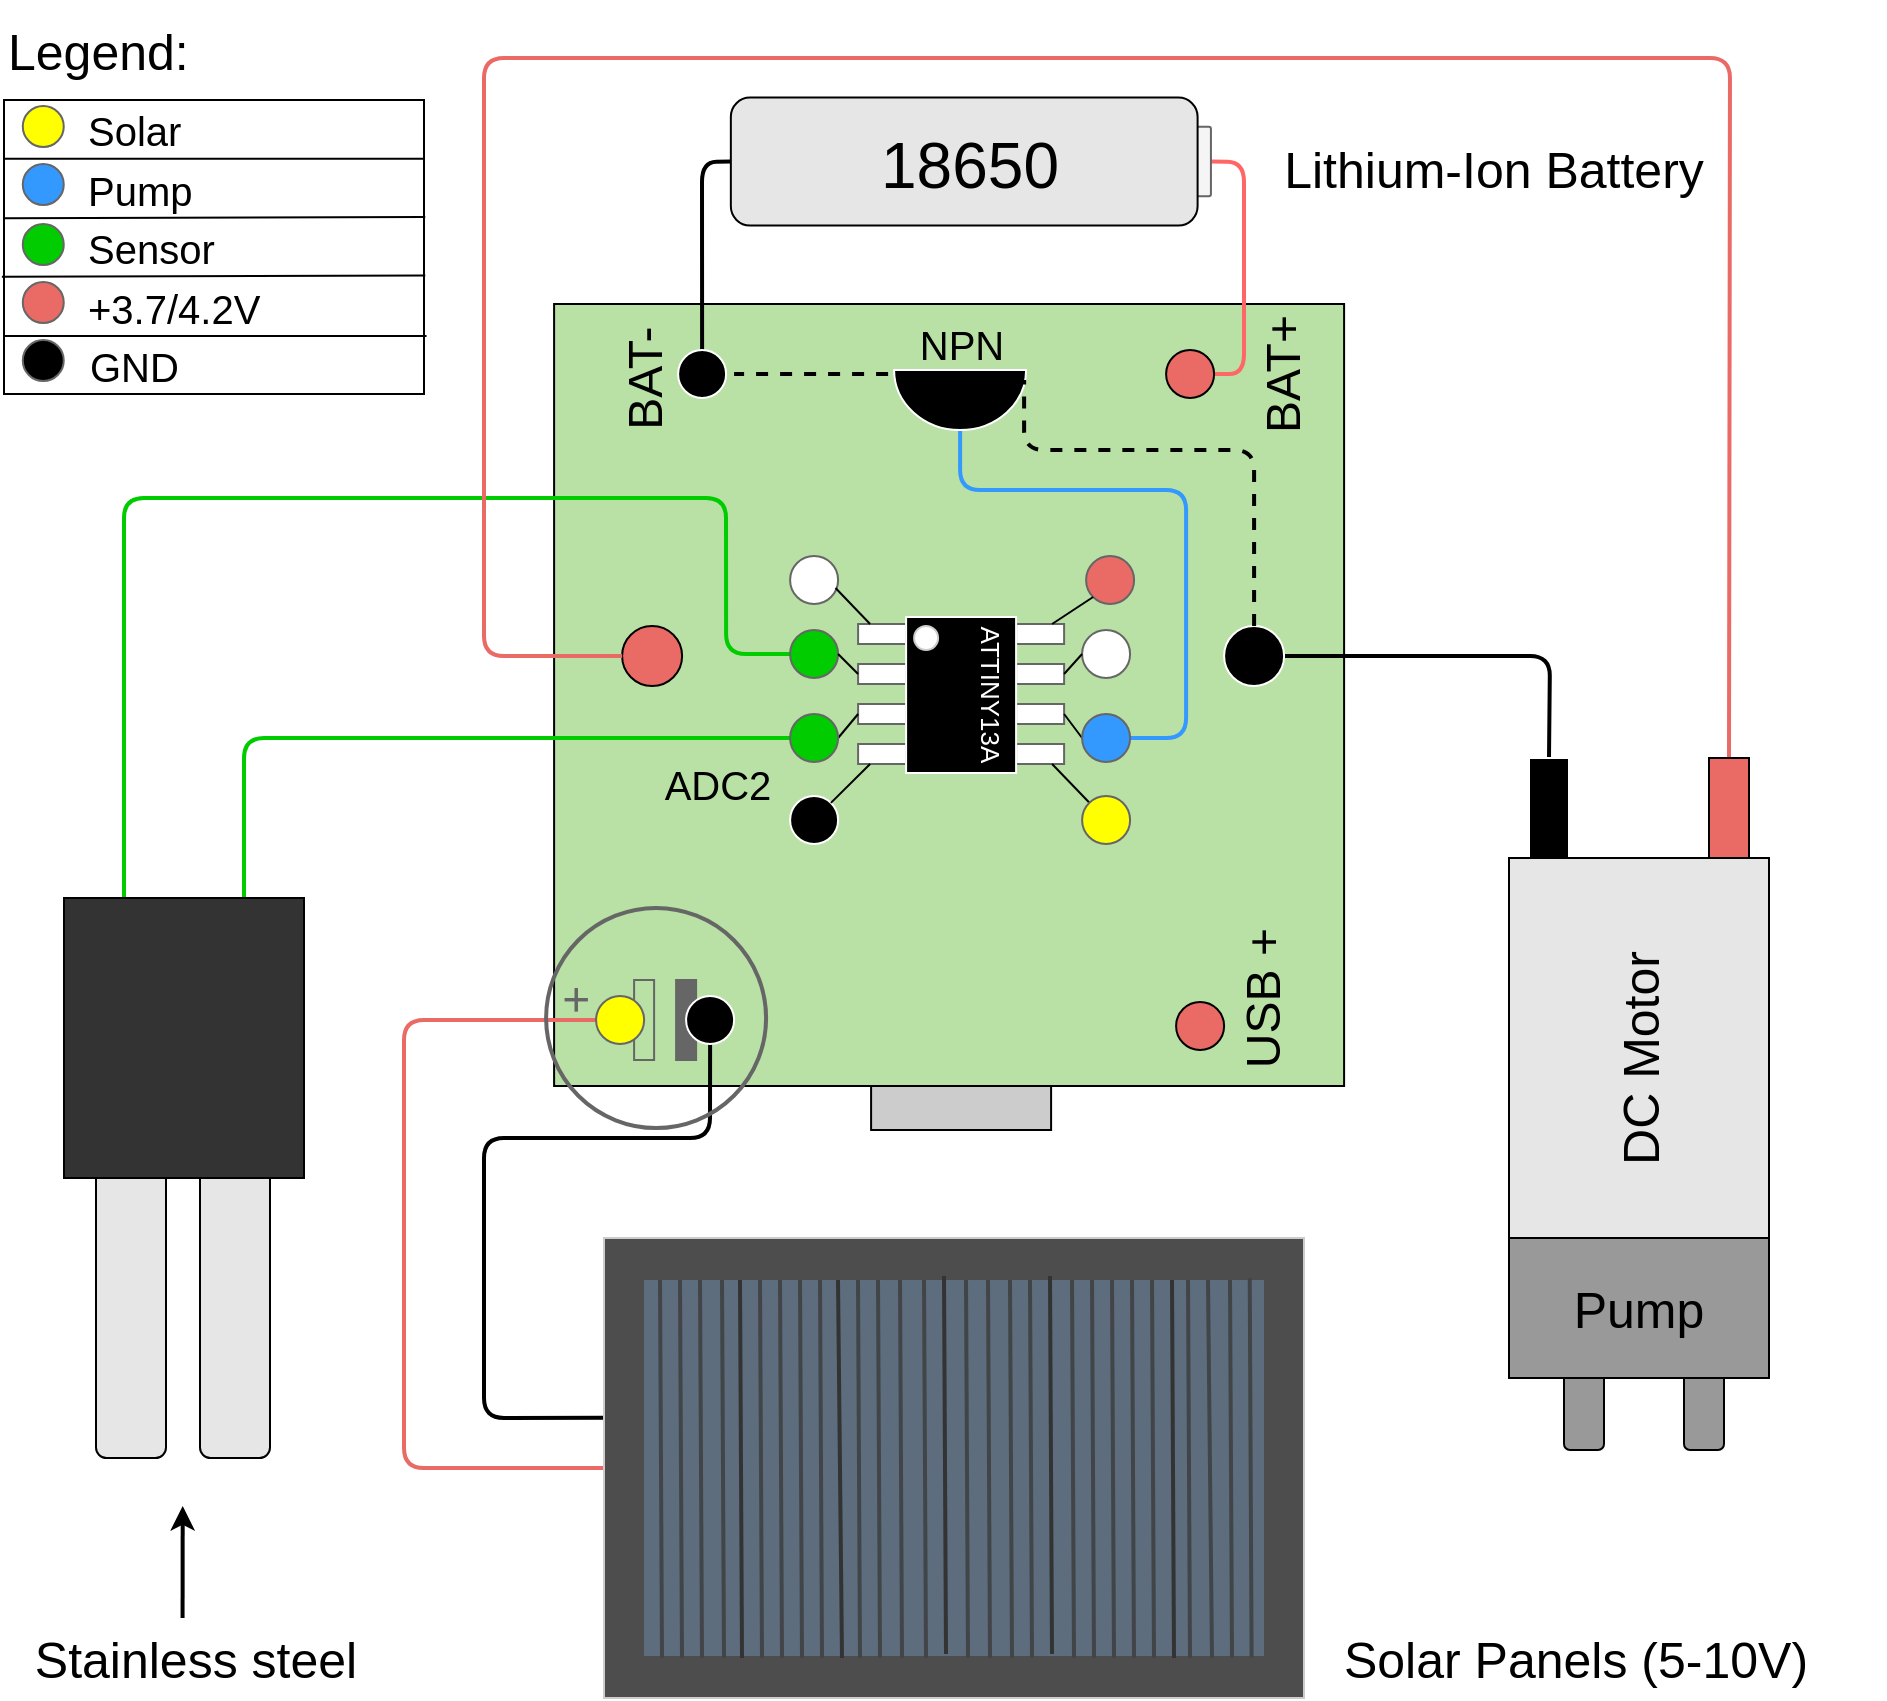 <mxfile version="12.7.2" type="device"><diagram id="zCEWB7b4NJinHuvF5BAw" name="Page-1"><mxGraphModel dx="1049" dy="1745" grid="1" gridSize="10" guides="1" tooltips="1" connect="1" arrows="1" fold="1" page="1" pageScale="1" pageWidth="850" pageHeight="1100" math="0" shadow="0"><root><mxCell id="0"/><mxCell id="1" parent="0"/><mxCell id="7B2qHOTjvPKVA-TdlkMr-6" value="" style="rounded=1;whiteSpace=wrap;html=1;fillColor=#999999;fontColor=#000000;" vertex="1" parent="1"><mxGeometry x="940" y="-264" width="20" height="60" as="geometry"/></mxCell><mxCell id="7B2qHOTjvPKVA-TdlkMr-1" value="" style="rounded=1;whiteSpace=wrap;html=1;fillColor=#999999;fontColor=#000000;" vertex="1" parent="1"><mxGeometry x="880" y="-264" width="20" height="60" as="geometry"/></mxCell><mxCell id="19fyYHvIJIIgV2laiHoI-37" value="" style="rounded=0;whiteSpace=wrap;html=1;strokeColor=#000000;fillColor=#CCCCCC;fontSize=18;fontColor=#333333;" parent="1" vertex="1"><mxGeometry x="533.55" y="-398" width="90" height="34" as="geometry"/></mxCell><mxCell id="AmXAifBhxgyBo0bQZT-O-100" value="" style="rounded=0;whiteSpace=wrap;html=1;strokeColor=#000000;fillColor=#B9E0A5;fontSize=18;" parent="1" vertex="1"><mxGeometry x="375.05" y="-777" width="395" height="391" as="geometry"/></mxCell><mxCell id="gcS1wvI5D69w4QRY0cSr-11" value="" style="endArrow=none;html=1;strokeColor=#3399FF;strokeWidth=2;fontSize=25;exitX=1;exitY=0.5;exitDx=0;exitDy=0;entryX=0.5;entryY=1;entryDx=0;entryDy=0;entryPerimeter=0;" parent="1" source="AmXAifBhxgyBo0bQZT-O-129" target="gcS1wvI5D69w4QRY0cSr-8" edge="1"><mxGeometry width="50" height="50" relative="1" as="geometry"><mxPoint x="831.05" y="-484" as="sourcePoint"/><mxPoint x="881.05" y="-534" as="targetPoint"/><Array as="points"><mxPoint x="691.05" y="-560"/><mxPoint x="691.05" y="-684"/><mxPoint x="578.05" y="-684"/></Array></mxGeometry></mxCell><mxCell id="19fyYHvIJIIgV2laiHoI-29" value="" style="endArrow=none;html=1;strokeColor=#00CC00;strokeWidth=2;exitX=0;exitY=0.5;exitDx=0;exitDy=0;entryX=0.25;entryY=0;entryDx=0;entryDy=0;" parent="1" source="AmXAifBhxgyBo0bQZT-O-121" target="gcS1wvI5D69w4QRY0cSr-23" edge="1"><mxGeometry width="50" height="50" relative="1" as="geometry"><mxPoint x="691.05" y="-744" as="sourcePoint"/><mxPoint x="231.05" y="-154" as="targetPoint"/><Array as="points"><mxPoint x="461.05" y="-602"/><mxPoint x="461" y="-680"/><mxPoint x="160" y="-680"/></Array></mxGeometry></mxCell><mxCell id="19fyYHvIJIIgV2laiHoI-30" value="" style="endArrow=classic;html=1;strokeColor=#000000;strokeWidth=2;fontSize=17;" parent="1" edge="1"><mxGeometry width="50" height="50" relative="1" as="geometry"><mxPoint x="189.29" y="-120" as="sourcePoint"/><mxPoint x="189.34" y="-176" as="targetPoint"/></mxGeometry></mxCell><mxCell id="19fyYHvIJIIgV2laiHoI-46" value="" style="endArrow=none;html=1;strokeColor=#FF6666;strokeWidth=2;fontSize=24;exitX=0.5;exitY=1;exitDx=0;exitDy=0;" parent="1" source="AmXAifBhxgyBo0bQZT-O-139" edge="1"><mxGeometry width="50" height="50" relative="1" as="geometry"><mxPoint x="791.05" y="-704" as="sourcePoint"/><mxPoint x="693.05" y="-417" as="targetPoint"/><Array as="points"/></mxGeometry></mxCell><mxCell id="19fyYHvIJIIgV2laiHoI-53" value="" style="endArrow=none;html=1;strokeColor=#FF6666;strokeWidth=2;fontSize=24;entryX=1;entryY=0.5;entryDx=0;entryDy=0;exitX=1;exitY=0.5;exitDx=0;exitDy=0;" parent="1" source="AmXAifBhxgyBo0bQZT-O-142" target="19fyYHvIJIIgV2laiHoI-33" edge="1"><mxGeometry width="50" height="50" relative="1" as="geometry"><mxPoint x="698.05" y="-717" as="sourcePoint"/><mxPoint x="236.05" y="-887" as="targetPoint"/><Array as="points"><mxPoint x="720" y="-742"/><mxPoint x="720" y="-848"/></Array></mxGeometry></mxCell><mxCell id="19fyYHvIJIIgV2laiHoI-67" value="" style="endArrow=none;html=1;strokeColor=#000000;strokeWidth=2;fontSize=24;entryX=0;entryY=0.5;entryDx=0;entryDy=0;exitX=0.5;exitY=0;exitDx=0;exitDy=0;" parent="1" source="AmXAifBhxgyBo0bQZT-O-141" target="19fyYHvIJIIgV2laiHoI-32" edge="1"><mxGeometry width="50" height="50" relative="1" as="geometry"><mxPoint x="458.05" y="-716" as="sourcePoint"/><mxPoint x="1190.05" y="-717" as="targetPoint"/><Array as="points"><mxPoint x="449" y="-848"/></Array></mxGeometry></mxCell><mxCell id="19fyYHvIJIIgV2laiHoI-82" value="" style="endArrow=none;html=1;strokeColor=#000000;strokeWidth=2;fontSize=32;fontColor=#FFFFFF;entryX=0.5;entryY=0;entryDx=0;entryDy=0;" parent="1" source="AmXAifBhxgyBo0bQZT-O-101" target="19fyYHvIJIIgV2laiHoI-75" edge="1"><mxGeometry width="50" height="50" relative="1" as="geometry"><mxPoint x="723.05" y="-601" as="sourcePoint"/><mxPoint x="661.05" y="-304" as="targetPoint"/><Array as="points"><mxPoint x="873" y="-601"/></Array></mxGeometry></mxCell><mxCell id="19fyYHvIJIIgV2laiHoI-31" value="Stainless steel" style="text;html=1;strokeColor=none;fillColor=none;align=center;verticalAlign=middle;whiteSpace=wrap;rounded=0;fontSize=25;rotation=0;" parent="1" vertex="1"><mxGeometry x="108.05" y="-120" width="176" height="40" as="geometry"/></mxCell><mxCell id="AmXAifBhxgyBo0bQZT-O-6" value="" style="endArrow=none;html=1;strokeColor=#EA6B66;strokeWidth=2;entryX=0.5;entryY=1;entryDx=0;entryDy=0;exitX=0.5;exitY=1;exitDx=0;exitDy=0;" parent="1" source="AmXAifBhxgyBo0bQZT-O-3" target="AmXAifBhxgyBo0bQZT-O-136" edge="1"><mxGeometry width="50" height="50" relative="1" as="geometry"><mxPoint x="336.05" y="-973.33" as="sourcePoint"/><mxPoint x="356.05" y="-487.33" as="targetPoint"/><Array as="points"><mxPoint x="300" y="-195"/><mxPoint x="300" y="-419"/></Array></mxGeometry></mxCell><mxCell id="AmXAifBhxgyBo0bQZT-O-45" value="Lithium-Ion Battery" style="text;html=1;strokeColor=none;fillColor=none;align=center;verticalAlign=middle;whiteSpace=wrap;rounded=0;rotation=0;fontSize=25;" parent="1" vertex="1"><mxGeometry x="650" y="-870" width="390" height="50" as="geometry"/></mxCell><mxCell id="AmXAifBhxgyBo0bQZT-O-93" value="Solar Panels (5-10V)" style="text;html=1;strokeColor=none;fillColor=none;align=center;verticalAlign=middle;whiteSpace=wrap;rounded=0;rotation=0;fontSize=25;" parent="1" vertex="1"><mxGeometry x="750.05" y="-120" width="272.16" height="40" as="geometry"/></mxCell><mxCell id="AmXAifBhxgyBo0bQZT-O-106" value="" style="rounded=0;whiteSpace=wrap;html=1;strokeColor=#666666;strokeWidth=1;fillColor=#ffffff;fontSize=13;fontColor=#FFFFFF;" parent="1" vertex="1"><mxGeometry x="527.05" y="-617" width="24" height="10" as="geometry"/></mxCell><mxCell id="AmXAifBhxgyBo0bQZT-O-107" value="" style="rounded=0;whiteSpace=wrap;html=1;strokeColor=#666666;strokeWidth=1;fillColor=#ffffff;fontSize=13;fontColor=#FFFFFF;" parent="1" vertex="1"><mxGeometry x="606.05" y="-597" width="24" height="10" as="geometry"/></mxCell><mxCell id="AmXAifBhxgyBo0bQZT-O-108" value="" style="rounded=0;whiteSpace=wrap;html=1;strokeColor=#666666;strokeWidth=1;fillColor=#ffffff;fontSize=13;fontColor=#FFFFFF;" parent="1" vertex="1"><mxGeometry x="606.05" y="-577" width="24" height="10" as="geometry"/></mxCell><mxCell id="AmXAifBhxgyBo0bQZT-O-109" value="" style="rounded=0;whiteSpace=wrap;html=1;strokeColor=#666666;strokeWidth=1;fillColor=#ffffff;fontSize=13;fontColor=#FFFFFF;" parent="1" vertex="1"><mxGeometry x="606.05" y="-557" width="24" height="10" as="geometry"/></mxCell><mxCell id="AmXAifBhxgyBo0bQZT-O-110" value="" style="rounded=0;whiteSpace=wrap;html=1;strokeColor=#666666;strokeWidth=1;fillColor=#ffffff;fontSize=13;fontColor=#FFFFFF;" parent="1" vertex="1"><mxGeometry x="606.05" y="-617" width="24" height="10" as="geometry"/></mxCell><mxCell id="AmXAifBhxgyBo0bQZT-O-111" value="" style="rounded=0;whiteSpace=wrap;html=1;strokeColor=#666666;strokeWidth=1;fillColor=#ffffff;fontSize=13;fontColor=#FFFFFF;" parent="1" vertex="1"><mxGeometry x="527.05" y="-597" width="24" height="10" as="geometry"/></mxCell><mxCell id="AmXAifBhxgyBo0bQZT-O-112" value="" style="rounded=0;whiteSpace=wrap;html=1;strokeColor=#666666;strokeWidth=1;fillColor=#ffffff;fontSize=13;fontColor=#FFFFFF;" parent="1" vertex="1"><mxGeometry x="527.05" y="-577" width="24" height="10" as="geometry"/></mxCell><mxCell id="AmXAifBhxgyBo0bQZT-O-113" value="" style="rounded=0;whiteSpace=wrap;html=1;strokeColor=#666666;strokeWidth=1;fillColor=#ffffff;fontSize=13;fontColor=#FFFFFF;" parent="1" vertex="1"><mxGeometry x="527.05" y="-557" width="24" height="10" as="geometry"/></mxCell><mxCell id="AmXAifBhxgyBo0bQZT-O-101" value="" style="ellipse;whiteSpace=wrap;html=1;aspect=fixed;strokeColor=#FFFFFF;fillColor=#000000;fontSize=18;fontColor=#333333;" parent="1" vertex="1"><mxGeometry x="710.05" y="-616" width="30" height="30" as="geometry"/></mxCell><mxCell id="AmXAifBhxgyBo0bQZT-O-115" value="" style="ellipse;whiteSpace=wrap;html=1;aspect=fixed;strokeColor=#000000;fillColor=#EA6B66;fontSize=18;fontColor=#333333;" parent="1" vertex="1"><mxGeometry x="409.05" y="-616" width="30" height="30" as="geometry"/></mxCell><mxCell id="AmXAifBhxgyBo0bQZT-O-117" value="" style="endArrow=none;html=1;strokeColor=#EA6B66;strokeWidth=2;fontSize=24;exitX=0.5;exitY=0;exitDx=0;exitDy=0;" parent="1" source="19fyYHvIJIIgV2laiHoI-76" target="AmXAifBhxgyBo0bQZT-O-115" edge="1"><mxGeometry width="50" height="50" relative="1" as="geometry"><mxPoint x="1051.05" y="-314" as="sourcePoint"/><mxPoint x="424.05" y="-601" as="targetPoint"/><Array as="points"><mxPoint x="963" y="-900"/><mxPoint x="340" y="-900"/><mxPoint x="340" y="-601"/></Array></mxGeometry></mxCell><mxCell id="AmXAifBhxgyBo0bQZT-O-118" value="" style="ellipse;whiteSpace=wrap;html=1;aspect=fixed;strokeColor=#666666;fillColor=#FFFFFF;fontSize=18;fontColor=#333333;" parent="1" vertex="1"><mxGeometry x="493.05" y="-651" width="24" height="24" as="geometry"/></mxCell><mxCell id="AmXAifBhxgyBo0bQZT-O-121" value="" style="ellipse;whiteSpace=wrap;html=1;aspect=fixed;strokeColor=#666666;fillColor=#00CC00;fontSize=18;fontColor=#333333;" parent="1" vertex="1"><mxGeometry x="493.05" y="-614" width="24" height="24" as="geometry"/></mxCell><mxCell id="AmXAifBhxgyBo0bQZT-O-124" value="" style="ellipse;whiteSpace=wrap;html=1;aspect=fixed;strokeColor=#FFFFFF;fillColor=#000000;fontSize=18;fontColor=#333333;" parent="1" vertex="1"><mxGeometry x="493.05" y="-531" width="24" height="24" as="geometry"/></mxCell><mxCell id="AmXAifBhxgyBo0bQZT-O-125" value="" style="ellipse;whiteSpace=wrap;html=1;aspect=fixed;strokeColor=#666666;fillColor=#EA6B66;fontSize=18;fontColor=#333333;" parent="1" vertex="1"><mxGeometry x="641.05" y="-651" width="24" height="24" as="geometry"/></mxCell><mxCell id="AmXAifBhxgyBo0bQZT-O-127" value="" style="ellipse;whiteSpace=wrap;html=1;aspect=fixed;strokeColor=#666666;fillColor=#FFFFFF;fontSize=18;fontColor=#333333;" parent="1" vertex="1"><mxGeometry x="639.05" y="-614" width="24" height="24" as="geometry"/></mxCell><mxCell id="AmXAifBhxgyBo0bQZT-O-139" value="" style="ellipse;whiteSpace=wrap;html=1;aspect=fixed;strokeColor=#000000;fillColor=#EA6B66;fontSize=18;fontColor=#333333;" parent="1" vertex="1"><mxGeometry x="686.05" y="-428" width="24" height="24" as="geometry"/></mxCell><mxCell id="AmXAifBhxgyBo0bQZT-O-141" value="" style="ellipse;whiteSpace=wrap;html=1;aspect=fixed;strokeColor=#FFFFFF;fillColor=#000000;fontSize=18;fontColor=#333333;" parent="1" vertex="1"><mxGeometry x="437.05" y="-754" width="24" height="24" as="geometry"/></mxCell><mxCell id="AmXAifBhxgyBo0bQZT-O-142" value="" style="ellipse;whiteSpace=wrap;html=1;aspect=fixed;strokeColor=#000000;fillColor=#EA6B66;fontSize=18;fontColor=#333333;" parent="1" vertex="1"><mxGeometry x="681.05" y="-754" width="24" height="24" as="geometry"/></mxCell><mxCell id="AmXAifBhxgyBo0bQZT-O-148" value="" style="endArrow=none;html=1;strokeColor=#000000;strokeWidth=1;fontSize=24;fontColor=#666666;entryX=0.25;entryY=1;entryDx=0;entryDy=0;" parent="1" source="AmXAifBhxgyBo0bQZT-O-124" target="AmXAifBhxgyBo0bQZT-O-113" edge="1"><mxGeometry width="50" height="50" relative="1" as="geometry"><mxPoint x="351.05" y="-474" as="sourcePoint"/><mxPoint x="331.05" y="-404" as="targetPoint"/></mxGeometry></mxCell><mxCell id="AmXAifBhxgyBo0bQZT-O-149" value="" style="endArrow=none;html=1;strokeColor=#000000;strokeWidth=1;fontSize=24;fontColor=#666666;entryX=0.75;entryY=1;entryDx=0;entryDy=0;" parent="1" source="AmXAifBhxgyBo0bQZT-O-130" target="AmXAifBhxgyBo0bQZT-O-109" edge="1"><mxGeometry width="50" height="50" relative="1" as="geometry"><mxPoint x="131.05" y="-404" as="sourcePoint"/><mxPoint x="181.05" y="-454" as="targetPoint"/></mxGeometry></mxCell><mxCell id="AmXAifBhxgyBo0bQZT-O-152" value="" style="endArrow=none;html=1;strokeColor=#000000;strokeWidth=1;fontSize=24;fontColor=#000000;entryX=0.25;entryY=0;entryDx=0;entryDy=0;exitX=0.946;exitY=0.667;exitDx=0;exitDy=0;exitPerimeter=0;" parent="1" source="AmXAifBhxgyBo0bQZT-O-118" target="AmXAifBhxgyBo0bQZT-O-106" edge="1"><mxGeometry width="50" height="50" relative="1" as="geometry"><mxPoint x="476.05" y="-661.5" as="sourcePoint"/><mxPoint x="526.05" y="-711.5" as="targetPoint"/></mxGeometry></mxCell><mxCell id="AmXAifBhxgyBo0bQZT-O-153" value="" style="endArrow=none;html=1;strokeColor=#000000;strokeWidth=1;fontSize=24;fontColor=#000000;entryX=0.75;entryY=0;entryDx=0;entryDy=0;exitX=0;exitY=1;exitDx=0;exitDy=0;" parent="1" source="AmXAifBhxgyBo0bQZT-O-125" target="AmXAifBhxgyBo0bQZT-O-110" edge="1"><mxGeometry width="50" height="50" relative="1" as="geometry"><mxPoint x="571.05" y="-684" as="sourcePoint"/><mxPoint x="621.05" y="-734" as="targetPoint"/></mxGeometry></mxCell><mxCell id="AmXAifBhxgyBo0bQZT-O-154" value="" style="endArrow=none;html=1;strokeColor=#000000;strokeWidth=1;fontSize=24;fontColor=#000000;entryX=0;entryY=0.5;entryDx=0;entryDy=0;exitX=1;exitY=0.5;exitDx=0;exitDy=0;" parent="1" source="AmXAifBhxgyBo0bQZT-O-107" target="AmXAifBhxgyBo0bQZT-O-127" edge="1"><mxGeometry width="50" height="50" relative="1" as="geometry"><mxPoint x="561.05" y="-654" as="sourcePoint"/><mxPoint x="611.05" y="-704" as="targetPoint"/></mxGeometry></mxCell><mxCell id="AmXAifBhxgyBo0bQZT-O-155" value="" style="endArrow=none;html=1;strokeColor=#000000;strokeWidth=1;fontSize=24;fontColor=#000000;entryX=1;entryY=0.5;entryDx=0;entryDy=0;exitX=0;exitY=0.5;exitDx=0;exitDy=0;" parent="1" source="AmXAifBhxgyBo0bQZT-O-111" target="AmXAifBhxgyBo0bQZT-O-121" edge="1"><mxGeometry width="50" height="50" relative="1" as="geometry"><mxPoint x="481.05" y="-654" as="sourcePoint"/><mxPoint x="531.05" y="-704" as="targetPoint"/></mxGeometry></mxCell><mxCell id="AmXAifBhxgyBo0bQZT-O-156" value="" style="endArrow=none;html=1;strokeColor=#000000;strokeWidth=1;fontSize=24;fontColor=#000000;entryX=0;entryY=0.5;entryDx=0;entryDy=0;exitX=1;exitY=0.5;exitDx=0;exitDy=0;" parent="1" source="AmXAifBhxgyBo0bQZT-O-123" target="AmXAifBhxgyBo0bQZT-O-112" edge="1"><mxGeometry width="50" height="50" relative="1" as="geometry"><mxPoint x="491.05" y="-664" as="sourcePoint"/><mxPoint x="541.05" y="-714" as="targetPoint"/></mxGeometry></mxCell><mxCell id="AmXAifBhxgyBo0bQZT-O-157" value="" style="endArrow=none;html=1;strokeColor=#000000;strokeWidth=1;fontSize=24;fontColor=#000000;entryX=0;entryY=0.5;entryDx=0;entryDy=0;exitX=1;exitY=0.5;exitDx=0;exitDy=0;" parent="1" source="AmXAifBhxgyBo0bQZT-O-108" target="AmXAifBhxgyBo0bQZT-O-129" edge="1"><mxGeometry width="50" height="50" relative="1" as="geometry"><mxPoint x="551.05" y="-664" as="sourcePoint"/><mxPoint x="601.05" y="-714" as="targetPoint"/></mxGeometry></mxCell><mxCell id="AmXAifBhxgyBo0bQZT-O-158" value="ADC2" style="text;html=1;strokeColor=none;fillColor=none;align=center;verticalAlign=middle;whiteSpace=wrap;rounded=0;fontSize=20;fontColor=#000000;" parent="1" vertex="1"><mxGeometry x="437.05" y="-547" width="40" height="20" as="geometry"/></mxCell><mxCell id="467guaTfdz5GJdpxDrEJ-14" value="&lt;div style=&quot;font-size: 25px;&quot; align=&quot;left&quot;&gt;Legend:&lt;/div&gt;" style="text;html=1;strokeColor=none;fillColor=none;align=left;verticalAlign=middle;whiteSpace=wrap;rounded=0;rotation=0;fontSize=25;" parent="1" vertex="1"><mxGeometry x="100.0" y="-929" width="113.77" height="50" as="geometry"/></mxCell><mxCell id="AmXAifBhxgyBo0bQZT-O-102" value="" style="rounded=0;whiteSpace=wrap;html=1;strokeColor=#FFFFFF;fillColor=#000000;fontSize=32;" parent="1" vertex="1"><mxGeometry x="551.05" y="-620.5" width="55" height="78" as="geometry"/></mxCell><mxCell id="AmXAifBhxgyBo0bQZT-O-103" value="" style="ellipse;whiteSpace=wrap;html=1;aspect=fixed;strokeColor=#CCCCCC;fillColor=#FFFFFF;fontSize=32;" parent="1" vertex="1"><mxGeometry x="555.05" y="-616" width="12" height="12" as="geometry"/></mxCell><mxCell id="AmXAifBhxgyBo0bQZT-O-104" value="ATTINY13A" style="text;html=1;strokeColor=none;fillColor=none;align=center;verticalAlign=middle;whiteSpace=wrap;rounded=0;fontSize=13;rotation=90;fontColor=#FFFFFF;" parent="1" vertex="1"><mxGeometry x="563.55" y="-592" width="60" height="20" as="geometry"/></mxCell><mxCell id="AmXAifBhxgyBo0bQZT-O-96" value="" style="endArrow=none;html=1;strokeColor=#000000;strokeWidth=2;fontSize=32;entryX=1;entryY=0.5;entryDx=0;entryDy=0;exitX=0.391;exitY=1;exitDx=0;exitDy=0;exitPerimeter=0;" parent="1" source="AmXAifBhxgyBo0bQZT-O-3" target="AmXAifBhxgyBo0bQZT-O-138" edge="1"><mxGeometry width="50" height="50" relative="1" as="geometry"><mxPoint x="817.03" y="-970.33" as="sourcePoint"/><mxPoint x="396.05" y="-467.33" as="targetPoint"/><Array as="points"><mxPoint x="340" y="-220"/><mxPoint x="340" y="-360"/><mxPoint x="453" y="-360"/></Array></mxGeometry></mxCell><mxCell id="AmXAifBhxgyBo0bQZT-O-129" value="" style="ellipse;whiteSpace=wrap;html=1;aspect=fixed;strokeColor=#666666;fillColor=#3399FF;fontSize=18;fontColor=#333333;" parent="1" vertex="1"><mxGeometry x="639.05" y="-572" width="24" height="24" as="geometry"/></mxCell><mxCell id="AmXAifBhxgyBo0bQZT-O-130" value="" style="ellipse;whiteSpace=wrap;html=1;aspect=fixed;strokeColor=#666666;fillColor=#FFFF00;fontSize=18;fontColor=#333333;" parent="1" vertex="1"><mxGeometry x="639.05" y="-531" width="24" height="24" as="geometry"/></mxCell><mxCell id="AmXAifBhxgyBo0bQZT-O-145" value="" style="endArrow=none;html=1;strokeColor=#00CC00;strokeWidth=2;entryX=0;entryY=0.5;entryDx=0;entryDy=0;exitX=0.75;exitY=0;exitDx=0;exitDy=0;" parent="1" source="gcS1wvI5D69w4QRY0cSr-23" target="AmXAifBhxgyBo0bQZT-O-123" edge="1"><mxGeometry width="50" height="50" relative="1" as="geometry"><mxPoint x="311.05" y="-154" as="sourcePoint"/><mxPoint x="791.05" y="-694" as="targetPoint"/><Array as="points"><mxPoint x="220" y="-560"/></Array></mxGeometry></mxCell><mxCell id="AmXAifBhxgyBo0bQZT-O-123" value="" style="ellipse;whiteSpace=wrap;html=1;aspect=fixed;strokeColor=#666666;fillColor=#00CC00;fontSize=18;fontColor=#333333;" parent="1" vertex="1"><mxGeometry x="493.05" y="-572" width="24" height="24" as="geometry"/></mxCell><mxCell id="TfxA5aDHTmp0Zu4gl2lm-1" value="" style="group;rotation=-180;" parent="1" vertex="1" connectable="0"><mxGeometry x="371.05" y="-474" width="110" height="110" as="geometry"/></mxCell><mxCell id="AmXAifBhxgyBo0bQZT-O-105" value="" style="ellipse;whiteSpace=wrap;html=1;aspect=fixed;strokeColor=#666666;fillColor=none;fontSize=13;fontColor=#FFFFFF;strokeWidth=2;rotation=-180;" parent="TfxA5aDHTmp0Zu4gl2lm-1" vertex="1"><mxGeometry y="-1" width="110" height="110" as="geometry"/></mxCell><mxCell id="AmXAifBhxgyBo0bQZT-O-132" value="" style="rounded=0;whiteSpace=wrap;html=1;strokeColor=#666666;strokeWidth=1;fillColor=none;fontSize=13;fontColor=#FFFFFF;rotation=-180;" parent="TfxA5aDHTmp0Zu4gl2lm-1" vertex="1"><mxGeometry x="44" y="35" width="10" height="40" as="geometry"/></mxCell><mxCell id="AmXAifBhxgyBo0bQZT-O-133" value="" style="rounded=0;whiteSpace=wrap;html=1;strokeColor=#666666;strokeWidth=1;fillColor=#666666;fontSize=13;fontColor=#FFFFFF;rotation=-180;" parent="TfxA5aDHTmp0Zu4gl2lm-1" vertex="1"><mxGeometry x="65" y="35" width="10" height="40" as="geometry"/></mxCell><mxCell id="AmXAifBhxgyBo0bQZT-O-134" value="+" style="text;html=1;strokeColor=none;fillColor=none;align=center;verticalAlign=middle;whiteSpace=wrap;rounded=0;fontSize=24;fontColor=#666666;rotation=-180;" parent="TfxA5aDHTmp0Zu4gl2lm-1" vertex="1"><mxGeometry x="5" y="35" width="20" height="20" as="geometry"/></mxCell><mxCell id="AmXAifBhxgyBo0bQZT-O-138" value="" style="ellipse;whiteSpace=wrap;html=1;aspect=fixed;strokeColor=#FFFFFF;fillColor=#000000;fontSize=18;fontColor=#333333;rotation=-270;" parent="TfxA5aDHTmp0Zu4gl2lm-1" vertex="1"><mxGeometry x="70" y="43" width="24" height="24" as="geometry"/></mxCell><mxCell id="AmXAifBhxgyBo0bQZT-O-136" value="" style="ellipse;whiteSpace=wrap;html=1;aspect=fixed;strokeColor=#666666;fillColor=#FFFF00;fontSize=18;fontColor=#333333;rotation=-270;" parent="TfxA5aDHTmp0Zu4gl2lm-1" vertex="1"><mxGeometry x="25" y="43" width="24" height="24" as="geometry"/></mxCell><mxCell id="19fyYHvIJIIgV2laiHoI-51" value="BAT+" style="text;html=1;strokeColor=none;fillColor=none;align=center;verticalAlign=middle;whiteSpace=wrap;rounded=0;fontSize=24;rotation=-90;" parent="1" vertex="1"><mxGeometry x="720.0" y="-752" width="40" height="20" as="geometry"/></mxCell><mxCell id="19fyYHvIJIIgV2laiHoI-52" value="BAT-" style="text;html=1;strokeColor=none;fillColor=none;align=center;verticalAlign=middle;whiteSpace=wrap;rounded=0;fontSize=24;rotation=-90;" parent="1" vertex="1"><mxGeometry x="401.05" y="-750" width="40" height="20" as="geometry"/></mxCell><mxCell id="19fyYHvIJIIgV2laiHoI-45" value="USB +" style="text;html=1;strokeColor=none;fillColor=none;align=center;verticalAlign=middle;whiteSpace=wrap;rounded=0;fontSize=24;rotation=-90;" parent="1" vertex="1"><mxGeometry x="688.3" y="-440" width="83.5" height="20" as="geometry"/></mxCell><mxCell id="gcS1wvI5D69w4QRY0cSr-9" value="" style="endArrow=none;html=1;strokeColor=#000000;strokeWidth=2;fontSize=25;dashed=1;" parent="1" edge="1"><mxGeometry width="50" height="50" relative="1" as="geometry"><mxPoint x="578.05" y="-742" as="sourcePoint"/><mxPoint x="465.05" y="-742" as="targetPoint"/></mxGeometry></mxCell><mxCell id="gcS1wvI5D69w4QRY0cSr-8" value="" style="verticalLabelPosition=bottom;verticalAlign=top;html=1;shape=mxgraph.basic.half_circle;strokeColor=#FFFFFF;fillColor=#000000;fontSize=25;" parent="1" vertex="1"><mxGeometry x="545.05" y="-744" width="66" height="30" as="geometry"/></mxCell><mxCell id="gcS1wvI5D69w4QRY0cSr-12" value="NPN" style="text;html=1;strokeColor=none;fillColor=none;align=center;verticalAlign=middle;whiteSpace=wrap;rounded=0;fontSize=20;fontColor=#000000;" parent="1" vertex="1"><mxGeometry x="558.55" y="-767" width="40" height="20" as="geometry"/></mxCell><mxCell id="gcS1wvI5D69w4QRY0cSr-15" value="" style="group;rotation=-180;" parent="1" vertex="1" connectable="0"><mxGeometry x="551.05" y="-865.5" width="240.05" height="64" as="geometry"/></mxCell><mxCell id="19fyYHvIJIIgV2laiHoI-33" value="" style="rounded=1;whiteSpace=wrap;html=1;strokeColor=#666666;fillColor=#f5f5f5;fontSize=18;fontColor=#333333;rotation=0;" parent="gcS1wvI5D69w4QRY0cSr-15" vertex="1"><mxGeometry x="145.084" y="-0.065" width="7.335" height="34.699" as="geometry"/></mxCell><mxCell id="19fyYHvIJIIgV2laiHoI-32" value="" style="rounded=1;whiteSpace=wrap;html=1;strokeColor=#000000;fillColor=#E6E6E6;fontSize=18;rotation=0;" parent="gcS1wvI5D69w4QRY0cSr-15" vertex="1"><mxGeometry x="-87.631" y="-14.715" width="233.382" height="64.0" as="geometry"/></mxCell><mxCell id="19fyYHvIJIIgV2laiHoI-80" value="18650" style="text;html=1;strokeColor=none;fillColor=none;align=center;verticalAlign=middle;whiteSpace=wrap;rounded=0;fontSize=32;fontColor=#000000;rotation=0;" parent="gcS1wvI5D69w4QRY0cSr-15" vertex="1"><mxGeometry x="-26.285" y="6.875" width="116.024" height="24.675" as="geometry"/></mxCell><mxCell id="gcS1wvI5D69w4QRY0cSr-22" value="" style="group" parent="1" vertex="1" connectable="0"><mxGeometry x="100.0" y="-879" width="210" height="147" as="geometry"/></mxCell><mxCell id="z9F_C-7SjQPRaw2B4Ob7-1" value="" style="rounded=0;whiteSpace=wrap;html=1;" parent="gcS1wvI5D69w4QRY0cSr-22" vertex="1"><mxGeometry width="210" height="147" as="geometry"/></mxCell><mxCell id="z9F_C-7SjQPRaw2B4Ob7-2" value="" style="endArrow=none;html=1;entryX=0.999;entryY=0.2;entryDx=0;entryDy=0;entryPerimeter=0;exitX=0;exitY=0.2;exitDx=0;exitDy=0;exitPerimeter=0;" parent="gcS1wvI5D69w4QRY0cSr-22" source="z9F_C-7SjQPRaw2B4Ob7-1" target="z9F_C-7SjQPRaw2B4Ob7-1" edge="1"><mxGeometry width="50" height="50" relative="1" as="geometry"><mxPoint x="7.683" y="29" as="sourcePoint"/><mxPoint x="313.72" y="78" as="targetPoint"/></mxGeometry></mxCell><mxCell id="z9F_C-7SjQPRaw2B4Ob7-3" value="" style="endArrow=none;html=1;exitX=0.002;exitY=0.402;exitDx=0;exitDy=0;entryX=1.003;entryY=0.398;entryDx=0;entryDy=0;entryPerimeter=0;exitPerimeter=0;" parent="gcS1wvI5D69w4QRY0cSr-22" source="z9F_C-7SjQPRaw2B4Ob7-1" target="z9F_C-7SjQPRaw2B4Ob7-1" edge="1"><mxGeometry width="50" height="50" relative="1" as="geometry"><mxPoint x="51.22" y="-110" as="sourcePoint"/><mxPoint x="93.902" y="-160" as="targetPoint"/></mxGeometry></mxCell><mxCell id="z9F_C-7SjQPRaw2B4Ob7-4" value="" style="endArrow=none;html=1;exitX=-0.005;exitY=0.601;exitDx=0;exitDy=0;entryX=1.003;entryY=0.597;entryDx=0;entryDy=0;exitPerimeter=0;entryPerimeter=0;" parent="gcS1wvI5D69w4QRY0cSr-22" source="z9F_C-7SjQPRaw2B4Ob7-1" target="z9F_C-7SjQPRaw2B4Ob7-1" edge="1"><mxGeometry width="50" height="50" relative="1" as="geometry"><mxPoint x="102.439" y="-80" as="sourcePoint"/><mxPoint x="145.122" y="-130" as="targetPoint"/></mxGeometry></mxCell><mxCell id="z9F_C-7SjQPRaw2B4Ob7-5" value="" style="ellipse;whiteSpace=wrap;html=1;aspect=fixed;strokeColor=#666666;fillColor=#3399FF;fontSize=18;fontColor=#333333;" parent="gcS1wvI5D69w4QRY0cSr-22" vertex="1"><mxGeometry x="9.39" y="32" width="20.488" height="20.488" as="geometry"/></mxCell><mxCell id="467guaTfdz5GJdpxDrEJ-1" value="" style="ellipse;whiteSpace=wrap;html=1;aspect=fixed;strokeColor=#666666;fillColor=#FFFF00;fontSize=18;fontColor=#333333;" parent="gcS1wvI5D69w4QRY0cSr-22" vertex="1"><mxGeometry x="9.39" y="3" width="20.488" height="20.488" as="geometry"/></mxCell><mxCell id="467guaTfdz5GJdpxDrEJ-4" value="" style="ellipse;whiteSpace=wrap;html=1;aspect=fixed;strokeColor=#666666;fillColor=#00CC00;fontSize=18;fontColor=#333333;direction=south;" parent="gcS1wvI5D69w4QRY0cSr-22" vertex="1"><mxGeometry x="9.39" y="62" width="20.488" height="20.488" as="geometry"/></mxCell><mxCell id="467guaTfdz5GJdpxDrEJ-5" value="+3.7/4.2V" style="text;html=1;strokeColor=none;fillColor=none;align=left;verticalAlign=middle;whiteSpace=wrap;rounded=0;fontSize=20;" parent="gcS1wvI5D69w4QRY0cSr-22" vertex="1"><mxGeometry x="40.122" y="94" width="87.073" height="20" as="geometry"/></mxCell><mxCell id="467guaTfdz5GJdpxDrEJ-6" value="Solar" style="text;html=1;strokeColor=none;fillColor=none;align=left;verticalAlign=middle;whiteSpace=wrap;rounded=0;fontSize=20;" parent="gcS1wvI5D69w4QRY0cSr-22" vertex="1"><mxGeometry x="40.122" y="5" width="52.073" height="20" as="geometry"/></mxCell><mxCell id="467guaTfdz5GJdpxDrEJ-8" value="Pump" style="text;html=1;strokeColor=none;fillColor=none;align=left;verticalAlign=middle;whiteSpace=wrap;rounded=0;fontSize=20;" parent="gcS1wvI5D69w4QRY0cSr-22" vertex="1"><mxGeometry x="40.122" y="35" width="52.073" height="20" as="geometry"/></mxCell><mxCell id="467guaTfdz5GJdpxDrEJ-9" value="" style="endArrow=none;html=1;fontSize=20;entryX=-0.002;entryY=0.803;entryDx=0;entryDy=0;exitX=1.006;exitY=0.803;exitDx=0;exitDy=0;entryPerimeter=0;exitPerimeter=0;" parent="gcS1wvI5D69w4QRY0cSr-22" source="z9F_C-7SjQPRaw2B4Ob7-1" target="z9F_C-7SjQPRaw2B4Ob7-1" edge="1"><mxGeometry width="50" height="50" relative="1" as="geometry"><mxPoint x="200.61" y="165.5" as="sourcePoint"/><mxPoint x="243.293" y="115.5" as="targetPoint"/></mxGeometry></mxCell><mxCell id="467guaTfdz5GJdpxDrEJ-10" value="" style="ellipse;whiteSpace=wrap;html=1;aspect=fixed;strokeColor=#666666;fillColor=#EA6B66;fontSize=18;fontColor=#333333;" parent="gcS1wvI5D69w4QRY0cSr-22" vertex="1"><mxGeometry x="9.39" y="91" width="20.488" height="20.488" as="geometry"/></mxCell><mxCell id="467guaTfdz5GJdpxDrEJ-11" value="Sensor" style="text;html=1;strokeColor=none;fillColor=none;align=left;verticalAlign=middle;whiteSpace=wrap;rounded=0;fontSize=20;" parent="gcS1wvI5D69w4QRY0cSr-22" vertex="1"><mxGeometry x="40.122" y="64" width="52.073" height="20" as="geometry"/></mxCell><mxCell id="467guaTfdz5GJdpxDrEJ-12" value="" style="ellipse;whiteSpace=wrap;html=1;aspect=fixed;strokeColor=#666666;fillColor=#000000;fontSize=18;fontColor=#333333;" parent="gcS1wvI5D69w4QRY0cSr-22" vertex="1"><mxGeometry x="9.39" y="120" width="20.488" height="20.488" as="geometry"/></mxCell><mxCell id="467guaTfdz5GJdpxDrEJ-13" value="GND" style="text;html=1;strokeColor=none;fillColor=none;align=left;verticalAlign=middle;whiteSpace=wrap;rounded=0;fontSize=20;" parent="gcS1wvI5D69w4QRY0cSr-22" vertex="1"><mxGeometry x="41.402" y="123" width="52.073" height="20" as="geometry"/></mxCell><mxCell id="gcS1wvI5D69w4QRY0cSr-24" value="" style="endArrow=none;html=1;strokeColor=#000000;strokeWidth=2;fontSize=18;entryX=0.985;entryY=0.167;entryDx=0;entryDy=0;entryPerimeter=0;exitX=0.5;exitY=0;exitDx=0;exitDy=0;dashed=1;" parent="1" source="AmXAifBhxgyBo0bQZT-O-101" target="gcS1wvI5D69w4QRY0cSr-8" edge="1"><mxGeometry width="50" height="50" relative="1" as="geometry"><mxPoint x="801.05" y="-614" as="sourcePoint"/><mxPoint x="851.05" y="-664" as="targetPoint"/><Array as="points"><mxPoint x="725.05" y="-704"/><mxPoint x="610.05" y="-704"/></Array></mxGeometry></mxCell><mxCell id="gcS1wvI5D69w4QRY0cSr-29" value="" style="group" parent="1" vertex="1" connectable="0"><mxGeometry x="130" y="-480" width="120" height="280" as="geometry"/></mxCell><mxCell id="gcS1wvI5D69w4QRY0cSr-25" value="" style="rounded=1;whiteSpace=wrap;html=1;strokeColor=#000000;fillColor=#E6E6E6;fontSize=18;" parent="gcS1wvI5D69w4QRY0cSr-29" vertex="1"><mxGeometry x="16" y="120" width="35" height="160" as="geometry"/></mxCell><mxCell id="gcS1wvI5D69w4QRY0cSr-26" value="" style="rounded=1;whiteSpace=wrap;html=1;strokeColor=#000000;fillColor=#E6E6E6;fontSize=18;" parent="gcS1wvI5D69w4QRY0cSr-29" vertex="1"><mxGeometry x="68" y="120" width="35" height="160" as="geometry"/></mxCell><mxCell id="gcS1wvI5D69w4QRY0cSr-23" value="" style="rounded=0;whiteSpace=wrap;html=1;strokeColor=#000000;fillColor=#333333;fontSize=24;fontColor=#333333;" parent="gcS1wvI5D69w4QRY0cSr-29" vertex="1"><mxGeometry width="120" height="140" as="geometry"/></mxCell><mxCell id="gcS1wvI5D69w4QRY0cSr-30" value="" style="group" parent="1" vertex="1" connectable="0"><mxGeometry x="852.5" y="-550" width="130" height="310" as="geometry"/></mxCell><mxCell id="19fyYHvIJIIgV2laiHoI-75" value="" style="rounded=0;whiteSpace=wrap;html=1;strokeColor=#FFFFFF;fillColor=#000000;fontSize=24;fontColor=#333333;" parent="gcS1wvI5D69w4QRY0cSr-30" vertex="1"><mxGeometry x="10" width="20" height="50" as="geometry"/></mxCell><mxCell id="19fyYHvIJIIgV2laiHoI-76" value="" style="rounded=0;whiteSpace=wrap;html=1;strokeColor=#000000;fillColor=#EA6B66;fontSize=24;" parent="gcS1wvI5D69w4QRY0cSr-30" vertex="1"><mxGeometry x="100" width="20" height="50" as="geometry"/></mxCell><mxCell id="19fyYHvIJIIgV2laiHoI-71" value="" style="rounded=0;whiteSpace=wrap;html=1;strokeColor=#000000;fillColor=#E6E6E6;fontSize=24;fontColor=#333333;" parent="gcS1wvI5D69w4QRY0cSr-30" vertex="1"><mxGeometry y="50" width="130" height="200" as="geometry"/></mxCell><mxCell id="19fyYHvIJIIgV2laiHoI-95" value="DC Motor" style="text;html=1;strokeColor=none;fillColor=none;align=center;verticalAlign=middle;whiteSpace=wrap;rounded=0;fontSize=25;fontColor=#000000;rotation=-90;" parent="gcS1wvI5D69w4QRY0cSr-30" vertex="1"><mxGeometry x="-12.5" y="115" width="155" height="70" as="geometry"/></mxCell><mxCell id="gcS1wvI5D69w4QRY0cSr-2" value="" style="rounded=0;whiteSpace=wrap;html=1;strokeColor=#000000;fillColor=#999999;fontSize=24;fontColor=#333333;" parent="gcS1wvI5D69w4QRY0cSr-30" vertex="1"><mxGeometry y="240" width="130" height="70" as="geometry"/></mxCell><mxCell id="gcS1wvI5D69w4QRY0cSr-3" value="Pump" style="text;html=1;strokeColor=none;fillColor=none;align=center;verticalAlign=middle;whiteSpace=wrap;rounded=0;fontSize=25;fontColor=#000000;rotation=0;" parent="gcS1wvI5D69w4QRY0cSr-30" vertex="1"><mxGeometry x="20.75" y="240" width="88.5" height="70" as="geometry"/></mxCell><mxCell id="AmXAifBhxgyBo0bQZT-O-58" value="" style="group;strokeWidth=2;rotation=90;" parent="1" vertex="1" connectable="0"><mxGeometry x="460.0" y="-370" width="230" height="350" as="geometry"/></mxCell><mxCell id="AmXAifBhxgyBo0bQZT-O-14" value="" style="group;strokeWidth=2;rotation=90;" parent="AmXAifBhxgyBo0bQZT-O-58" vertex="1" connectable="0"><mxGeometry width="230" height="350" as="geometry"/></mxCell><mxCell id="AmXAifBhxgyBo0bQZT-O-3" value="" style="rounded=0;whiteSpace=wrap;html=1;strokeColor=#CCCCCC;fillColor=#4D4D4D;rotation=90;" parent="AmXAifBhxgyBo0bQZT-O-14" vertex="1"><mxGeometry width="230" height="350" as="geometry"/></mxCell><mxCell id="AmXAifBhxgyBo0bQZT-O-5" value="" style="rounded=0;whiteSpace=wrap;html=1;strokeColor=none;fillColor=#5D6D7D;rotation=90;" parent="AmXAifBhxgyBo0bQZT-O-14" vertex="1"><mxGeometry x="21" y="20" width="188" height="310" as="geometry"/></mxCell><mxCell id="AmXAifBhxgyBo0bQZT-O-7" value="" style="endArrow=none;html=1;strokeColor=#414547;entryX=1.004;entryY=0.02;entryDx=0;entryDy=0;entryPerimeter=0;exitX=-0.005;exitY=0.023;exitDx=0;exitDy=0;exitPerimeter=0;strokeWidth=2;" parent="AmXAifBhxgyBo0bQZT-O-14" source="AmXAifBhxgyBo0bQZT-O-5" target="AmXAifBhxgyBo0bQZT-O-5" edge="1"><mxGeometry width="50" height="50" relative="1" as="geometry"><mxPoint x="150" y="-80" as="sourcePoint"/><mxPoint x="200" y="-30" as="targetPoint"/><Array as="points"/></mxGeometry></mxCell><mxCell id="AmXAifBhxgyBo0bQZT-O-8" value="" style="endArrow=none;html=1;strokeColor=#414547;exitX=-0.005;exitY=0.023;exitDx=0;exitDy=0;exitPerimeter=0;strokeWidth=2;" parent="AmXAifBhxgyBo0bQZT-O-14" edge="1"><mxGeometry width="50" height="50" relative="1" as="geometry"><mxPoint x="253" y="81" as="sourcePoint"/><mxPoint x="254" y="270" as="targetPoint"/></mxGeometry></mxCell><mxCell id="AmXAifBhxgyBo0bQZT-O-9" value="" style="endArrow=none;html=1;strokeColor=#414547;entryX=1.004;entryY=0.02;entryDx=0;entryDy=0;entryPerimeter=0;exitX=-0.005;exitY=0.023;exitDx=0;exitDy=0;exitPerimeter=0;strokeWidth=2;" parent="AmXAifBhxgyBo0bQZT-O-14" edge="1"><mxGeometry width="50" height="50" relative="1" as="geometry"><mxPoint x="242" y="81" as="sourcePoint"/><mxPoint x="244" y="270" as="targetPoint"/></mxGeometry></mxCell><mxCell id="AmXAifBhxgyBo0bQZT-O-10" value="" style="endArrow=none;html=1;strokeColor=#414547;entryX=1.004;entryY=0.02;entryDx=0;entryDy=0;entryPerimeter=0;exitX=-0.005;exitY=0.023;exitDx=0;exitDy=0;exitPerimeter=0;strokeWidth=2;" parent="AmXAifBhxgyBo0bQZT-O-14" edge="1"><mxGeometry width="50" height="50" relative="1" as="geometry"><mxPoint x="232" y="81" as="sourcePoint"/><mxPoint x="233" y="270" as="targetPoint"/></mxGeometry></mxCell><mxCell id="AmXAifBhxgyBo0bQZT-O-11" value="" style="endArrow=none;html=1;strokeColor=#333333;entryX=1.004;entryY=0.02;entryDx=0;entryDy=0;entryPerimeter=0;exitX=-0.005;exitY=0.023;exitDx=0;exitDy=0;exitPerimeter=0;strokeWidth=2;" parent="AmXAifBhxgyBo0bQZT-O-14" edge="1"><mxGeometry width="50" height="50" relative="1" as="geometry"><mxPoint x="224" y="81" as="sourcePoint"/><mxPoint x="225" y="270" as="targetPoint"/></mxGeometry></mxCell><mxCell id="AmXAifBhxgyBo0bQZT-O-12" value="" style="endArrow=none;html=1;strokeColor=#414547;entryX=1.004;entryY=0.02;entryDx=0;entryDy=0;entryPerimeter=0;exitX=-0.005;exitY=0.023;exitDx=0;exitDy=0;exitPerimeter=0;strokeWidth=2;" parent="AmXAifBhxgyBo0bQZT-O-14" edge="1"><mxGeometry width="50" height="50" relative="1" as="geometry"><mxPoint x="214" y="81" as="sourcePoint"/><mxPoint x="215" y="270" as="targetPoint"/></mxGeometry></mxCell><mxCell id="AmXAifBhxgyBo0bQZT-O-13" value="" style="endArrow=none;html=1;strokeColor=#414547;entryX=1.004;entryY=0.02;entryDx=0;entryDy=0;entryPerimeter=0;exitX=-0.005;exitY=0.023;exitDx=0;exitDy=0;exitPerimeter=0;strokeWidth=2;" parent="AmXAifBhxgyBo0bQZT-O-14" edge="1"><mxGeometry width="50" height="50" relative="1" as="geometry"><mxPoint x="204" y="81" as="sourcePoint"/><mxPoint x="205" y="270" as="targetPoint"/></mxGeometry></mxCell><mxCell id="AmXAifBhxgyBo0bQZT-O-15" value="" style="endArrow=none;html=1;strokeColor=#414547;entryX=1.004;entryY=0.02;entryDx=0;entryDy=0;entryPerimeter=0;exitX=-0.005;exitY=0.023;exitDx=0;exitDy=0;exitPerimeter=0;strokeWidth=2;" parent="AmXAifBhxgyBo0bQZT-O-58" edge="1"><mxGeometry width="50" height="50" relative="1" as="geometry"><mxPoint x="194" y="81" as="sourcePoint"/><mxPoint x="195" y="270" as="targetPoint"/></mxGeometry></mxCell><mxCell id="AmXAifBhxgyBo0bQZT-O-16" value="" style="endArrow=none;html=1;strokeColor=#414547;entryX=1.004;entryY=0.02;entryDx=0;entryDy=0;entryPerimeter=0;exitX=-0.005;exitY=0.023;exitDx=0;exitDy=0;exitPerimeter=0;strokeWidth=2;" parent="AmXAifBhxgyBo0bQZT-O-58" edge="1"><mxGeometry width="50" height="50" relative="1" as="geometry"><mxPoint x="184" y="81" as="sourcePoint"/><mxPoint x="185" y="270" as="targetPoint"/></mxGeometry></mxCell><mxCell id="AmXAifBhxgyBo0bQZT-O-17" value="" style="endArrow=none;html=1;strokeColor=#414547;entryX=1.004;entryY=0.02;entryDx=0;entryDy=0;entryPerimeter=0;exitX=-0.005;exitY=0.023;exitDx=0;exitDy=0;exitPerimeter=0;strokeWidth=2;" parent="AmXAifBhxgyBo0bQZT-O-58" edge="1"><mxGeometry width="50" height="50" relative="1" as="geometry"><mxPoint x="174" y="81" as="sourcePoint"/><mxPoint x="175" y="270" as="targetPoint"/></mxGeometry></mxCell><mxCell id="AmXAifBhxgyBo0bQZT-O-18" value="" style="endArrow=none;html=1;strokeColor=#333333;entryX=1.004;entryY=0.02;entryDx=0;entryDy=0;entryPerimeter=0;exitX=-0.005;exitY=0.023;exitDx=0;exitDy=0;exitPerimeter=0;strokeWidth=2;" parent="AmXAifBhxgyBo0bQZT-O-58" edge="1"><mxGeometry width="50" height="50" relative="1" as="geometry"><mxPoint x="163" y="79" as="sourcePoint"/><mxPoint x="164" y="268" as="targetPoint"/></mxGeometry></mxCell><mxCell id="AmXAifBhxgyBo0bQZT-O-19" value="" style="endArrow=none;html=1;strokeColor=#414547;entryX=1.004;entryY=0.02;entryDx=0;entryDy=0;entryPerimeter=0;exitX=-0.005;exitY=0.023;exitDx=0;exitDy=0;exitPerimeter=0;strokeWidth=2;" parent="AmXAifBhxgyBo0bQZT-O-58" edge="1"><mxGeometry width="50" height="50" relative="1" as="geometry"><mxPoint x="153" y="81" as="sourcePoint"/><mxPoint x="154" y="270" as="targetPoint"/></mxGeometry></mxCell><mxCell id="AmXAifBhxgyBo0bQZT-O-20" value="" style="endArrow=none;html=1;strokeColor=#414547;entryX=1.004;entryY=0.02;entryDx=0;entryDy=0;entryPerimeter=0;exitX=-0.005;exitY=0.023;exitDx=0;exitDy=0;exitPerimeter=0;strokeWidth=2;" parent="AmXAifBhxgyBo0bQZT-O-58" edge="1"><mxGeometry width="50" height="50" relative="1" as="geometry"><mxPoint x="143" y="81" as="sourcePoint"/><mxPoint x="144" y="270" as="targetPoint"/></mxGeometry></mxCell><mxCell id="AmXAifBhxgyBo0bQZT-O-21" value="" style="endArrow=none;html=1;strokeColor=#333333;entryX=1.004;entryY=0.02;entryDx=0;entryDy=0;entryPerimeter=0;exitX=-0.005;exitY=0.023;exitDx=0;exitDy=0;exitPerimeter=0;strokeWidth=2;" parent="AmXAifBhxgyBo0bQZT-O-58" edge="1"><mxGeometry width="50" height="50" relative="1" as="geometry"><mxPoint x="110" y="79" as="sourcePoint"/><mxPoint x="111" y="268" as="targetPoint"/></mxGeometry></mxCell><mxCell id="AmXAifBhxgyBo0bQZT-O-22" value="" style="endArrow=none;html=1;strokeColor=#333333;entryX=1.004;entryY=0.02;entryDx=0;entryDy=0;entryPerimeter=0;exitX=-0.005;exitY=0.023;exitDx=0;exitDy=0;exitPerimeter=0;strokeWidth=2;" parent="AmXAifBhxgyBo0bQZT-O-58" edge="1"><mxGeometry width="50" height="50" relative="1" as="geometry"><mxPoint x="57" y="81" as="sourcePoint"/><mxPoint x="59" y="270" as="targetPoint"/></mxGeometry></mxCell><mxCell id="AmXAifBhxgyBo0bQZT-O-23" value="" style="endArrow=none;html=1;strokeColor=#333333;entryX=1.004;entryY=0.02;entryDx=0;entryDy=0;entryPerimeter=0;exitX=-0.005;exitY=0.023;exitDx=0;exitDy=0;exitPerimeter=0;strokeWidth=2;" parent="AmXAifBhxgyBo0bQZT-O-58" edge="1"><mxGeometry width="50" height="50" relative="1" as="geometry"><mxPoint x="8" y="81" as="sourcePoint"/><mxPoint x="9" y="270" as="targetPoint"/></mxGeometry></mxCell><mxCell id="AmXAifBhxgyBo0bQZT-O-24" value="" style="endArrow=none;html=1;strokeColor=#414547;entryX=1.004;entryY=0.02;entryDx=0;entryDy=0;entryPerimeter=0;exitX=-0.005;exitY=0.023;exitDx=0;exitDy=0;exitPerimeter=0;strokeWidth=2;" parent="AmXAifBhxgyBo0bQZT-O-58" edge="1"><mxGeometry width="50" height="50" relative="1" as="geometry"><mxPoint x="132" y="81" as="sourcePoint"/><mxPoint x="133" y="270" as="targetPoint"/></mxGeometry></mxCell><mxCell id="AmXAifBhxgyBo0bQZT-O-25" value="" style="endArrow=none;html=1;strokeColor=#414547;entryX=1.004;entryY=0.02;entryDx=0;entryDy=0;entryPerimeter=0;exitX=-0.005;exitY=0.023;exitDx=0;exitDy=0;exitPerimeter=0;strokeWidth=2;" parent="AmXAifBhxgyBo0bQZT-O-58" edge="1"><mxGeometry width="50" height="50" relative="1" as="geometry"><mxPoint x="121" y="81" as="sourcePoint"/><mxPoint x="122" y="270" as="targetPoint"/></mxGeometry></mxCell><mxCell id="AmXAifBhxgyBo0bQZT-O-26" value="" style="endArrow=none;html=1;strokeColor=#414547;entryX=1.004;entryY=0.02;entryDx=0;entryDy=0;entryPerimeter=0;exitX=-0.005;exitY=0.023;exitDx=0;exitDy=0;exitPerimeter=0;strokeWidth=2;" parent="AmXAifBhxgyBo0bQZT-O-58" edge="1"><mxGeometry width="50" height="50" relative="1" as="geometry"><mxPoint x="100" y="81" as="sourcePoint"/><mxPoint x="101" y="270" as="targetPoint"/></mxGeometry></mxCell><mxCell id="AmXAifBhxgyBo0bQZT-O-27" value="" style="endArrow=none;html=1;strokeColor=#414547;entryX=1.004;entryY=0.02;entryDx=0;entryDy=0;entryPerimeter=0;exitX=-0.005;exitY=0.023;exitDx=0;exitDy=0;exitPerimeter=0;strokeWidth=2;" parent="AmXAifBhxgyBo0bQZT-O-58" edge="1"><mxGeometry width="50" height="50" relative="1" as="geometry"><mxPoint x="88" y="81" as="sourcePoint"/><mxPoint x="89" y="270" as="targetPoint"/></mxGeometry></mxCell><mxCell id="AmXAifBhxgyBo0bQZT-O-48" value="" style="endArrow=none;html=1;strokeColor=#414547;entryX=1.004;entryY=0.02;entryDx=0;entryDy=0;entryPerimeter=0;exitX=-0.005;exitY=0.023;exitDx=0;exitDy=0;exitPerimeter=0;strokeWidth=2;" parent="AmXAifBhxgyBo0bQZT-O-58" edge="1"><mxGeometry width="50" height="50" relative="1" as="geometry"><mxPoint x="77" y="81" as="sourcePoint"/><mxPoint x="78" y="270" as="targetPoint"/></mxGeometry></mxCell><mxCell id="AmXAifBhxgyBo0bQZT-O-49" value="" style="endArrow=none;html=1;strokeColor=#414547;entryX=1.004;entryY=0.02;entryDx=0;entryDy=0;entryPerimeter=0;exitX=-0.005;exitY=0.023;exitDx=0;exitDy=0;exitPerimeter=0;strokeWidth=2;" parent="AmXAifBhxgyBo0bQZT-O-58" edge="1"><mxGeometry width="50" height="50" relative="1" as="geometry"><mxPoint x="67" y="81" as="sourcePoint"/><mxPoint x="68" y="270" as="targetPoint"/></mxGeometry></mxCell><mxCell id="AmXAifBhxgyBo0bQZT-O-50" value="" style="endArrow=none;html=1;strokeColor=#414547;entryX=1.004;entryY=0.02;entryDx=0;entryDy=0;entryPerimeter=0;exitX=-0.005;exitY=0.023;exitDx=0;exitDy=0;exitPerimeter=0;strokeWidth=2;" parent="AmXAifBhxgyBo0bQZT-O-58" edge="1"><mxGeometry width="50" height="50" relative="1" as="geometry"><mxPoint x="48" y="81" as="sourcePoint"/><mxPoint x="49" y="270" as="targetPoint"/></mxGeometry></mxCell><mxCell id="AmXAifBhxgyBo0bQZT-O-51" value="" style="endArrow=none;html=1;strokeColor=#414547;entryX=1.004;entryY=0.02;entryDx=0;entryDy=0;entryPerimeter=0;exitX=-0.005;exitY=0.023;exitDx=0;exitDy=0;exitPerimeter=0;strokeWidth=2;" parent="AmXAifBhxgyBo0bQZT-O-58" edge="1"><mxGeometry width="50" height="50" relative="1" as="geometry"><mxPoint x="38" y="81" as="sourcePoint"/><mxPoint x="39" y="270" as="targetPoint"/></mxGeometry></mxCell><mxCell id="AmXAifBhxgyBo0bQZT-O-52" value="" style="endArrow=none;html=1;strokeColor=#414547;entryX=1.004;entryY=0.02;entryDx=0;entryDy=0;entryPerimeter=0;exitX=-0.005;exitY=0.023;exitDx=0;exitDy=0;exitPerimeter=0;strokeWidth=2;" parent="AmXAifBhxgyBo0bQZT-O-58" edge="1"><mxGeometry width="50" height="50" relative="1" as="geometry"><mxPoint x="28" y="81" as="sourcePoint"/><mxPoint x="29" y="270" as="targetPoint"/></mxGeometry></mxCell><mxCell id="AmXAifBhxgyBo0bQZT-O-53" value="" style="endArrow=none;html=1;strokeColor=#414547;entryX=1.004;entryY=0.02;entryDx=0;entryDy=0;entryPerimeter=0;exitX=-0.005;exitY=0.023;exitDx=0;exitDy=0;exitPerimeter=0;strokeWidth=2;" parent="AmXAifBhxgyBo0bQZT-O-58" edge="1"><mxGeometry width="50" height="50" relative="1" as="geometry"><mxPoint x="18" y="81" as="sourcePoint"/><mxPoint x="19" y="270" as="targetPoint"/></mxGeometry></mxCell><mxCell id="AmXAifBhxgyBo0bQZT-O-54" value="" style="endArrow=none;html=1;strokeColor=#414547;entryX=1.004;entryY=0.02;entryDx=0;entryDy=0;entryPerimeter=0;exitX=-0.005;exitY=0.023;exitDx=0;exitDy=0;exitPerimeter=0;strokeWidth=2;" parent="AmXAifBhxgyBo0bQZT-O-58" edge="1"><mxGeometry width="50" height="50" relative="1" as="geometry"><mxPoint x="-1" y="81" as="sourcePoint"/><mxPoint y="270" as="targetPoint"/></mxGeometry></mxCell><mxCell id="AmXAifBhxgyBo0bQZT-O-55" value="" style="endArrow=none;html=1;strokeColor=#414547;entryX=1.004;entryY=0.02;entryDx=0;entryDy=0;entryPerimeter=0;exitX=-0.005;exitY=0.023;exitDx=0;exitDy=0;exitPerimeter=0;strokeWidth=2;" parent="AmXAifBhxgyBo0bQZT-O-58" edge="1"><mxGeometry width="50" height="50" relative="1" as="geometry"><mxPoint x="-12" y="81" as="sourcePoint"/><mxPoint x="-11" y="270" as="targetPoint"/></mxGeometry></mxCell><mxCell id="AmXAifBhxgyBo0bQZT-O-56" value="" style="endArrow=none;html=1;strokeColor=#414547;entryX=1.004;entryY=0.02;entryDx=0;entryDy=0;entryPerimeter=0;exitX=-0.005;exitY=0.023;exitDx=0;exitDy=0;exitPerimeter=0;strokeWidth=2;" parent="AmXAifBhxgyBo0bQZT-O-58" edge="1"><mxGeometry width="50" height="50" relative="1" as="geometry"><mxPoint x="-22" y="81" as="sourcePoint"/><mxPoint x="-21" y="270" as="targetPoint"/></mxGeometry></mxCell><mxCell id="AmXAifBhxgyBo0bQZT-O-57" value="" style="endArrow=none;html=1;strokeColor=#414547;entryX=1.004;entryY=0.02;entryDx=0;entryDy=0;entryPerimeter=0;exitX=-0.005;exitY=0.023;exitDx=0;exitDy=0;exitPerimeter=0;strokeWidth=2;" parent="AmXAifBhxgyBo0bQZT-O-58" edge="1"><mxGeometry width="50" height="50" relative="1" as="geometry"><mxPoint x="-32" y="81" as="sourcePoint"/><mxPoint x="-31" y="270" as="targetPoint"/></mxGeometry></mxCell></root></mxGraphModel></diagram></mxfile>